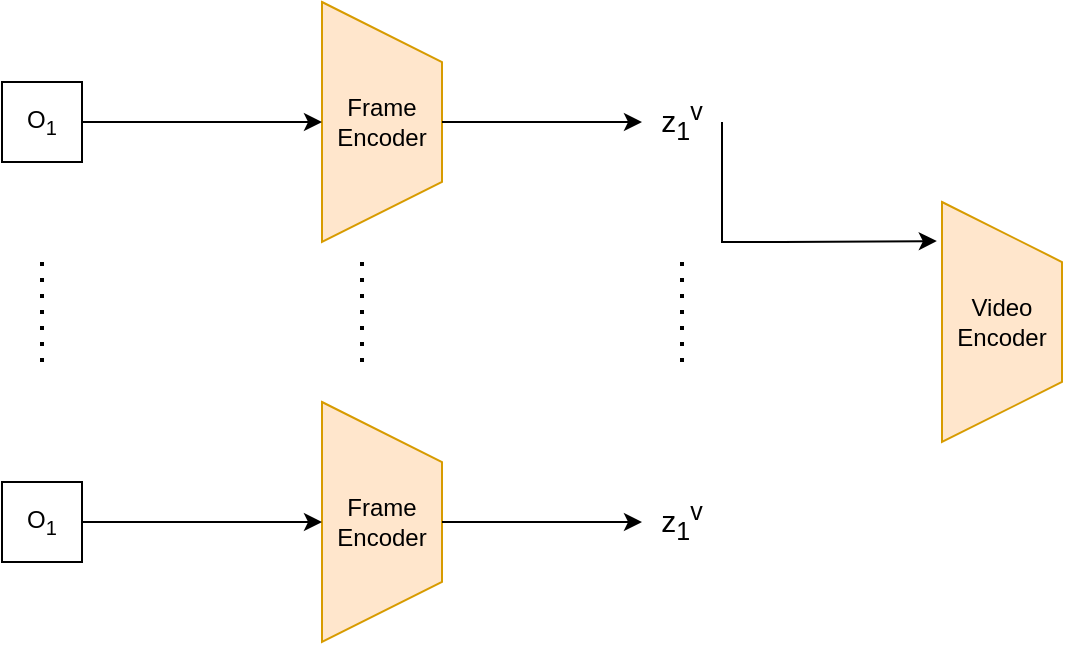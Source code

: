 <mxfile version="26.0.2">
  <diagram name="페이지-1" id="Mom6c_9jRfqcUpi6ijHN">
    <mxGraphModel dx="1143" dy="723" grid="1" gridSize="10" guides="1" tooltips="1" connect="1" arrows="1" fold="1" page="1" pageScale="1" pageWidth="1600" pageHeight="900" math="0" shadow="0">
      <root>
        <mxCell id="0" />
        <mxCell id="1" parent="0" />
        <mxCell id="zmAEal80oU6OlzcknAIO-2" value="" style="shape=trapezoid;perimeter=trapezoidPerimeter;whiteSpace=wrap;html=1;fixedSize=1;rotation=90;fillColor=#ffe6cc;strokeColor=#d79b00;size=30;" vertex="1" parent="1">
          <mxGeometry x="410" y="190" width="120" height="60" as="geometry" />
        </mxCell>
        <mxCell id="zmAEal80oU6OlzcknAIO-7" style="edgeStyle=orthogonalEdgeStyle;rounded=0;orthogonalLoop=1;jettySize=auto;html=1;entryX=0;entryY=0.5;entryDx=0;entryDy=0;" edge="1" parent="1" source="zmAEal80oU6OlzcknAIO-3" target="zmAEal80oU6OlzcknAIO-6">
          <mxGeometry relative="1" as="geometry" />
        </mxCell>
        <mxCell id="zmAEal80oU6OlzcknAIO-3" value="Frame&lt;div&gt;Encoder&lt;/div&gt;" style="text;html=1;align=center;verticalAlign=middle;whiteSpace=wrap;rounded=0;" vertex="1" parent="1">
          <mxGeometry x="440" y="205" width="60" height="30" as="geometry" />
        </mxCell>
        <mxCell id="zmAEal80oU6OlzcknAIO-5" style="edgeStyle=orthogonalEdgeStyle;rounded=0;orthogonalLoop=1;jettySize=auto;html=1;entryX=0;entryY=0.5;entryDx=0;entryDy=0;" edge="1" parent="1" source="zmAEal80oU6OlzcknAIO-4" target="zmAEal80oU6OlzcknAIO-3">
          <mxGeometry relative="1" as="geometry" />
        </mxCell>
        <mxCell id="zmAEal80oU6OlzcknAIO-4" value="O&lt;sub&gt;1&lt;/sub&gt;" style="rounded=0;whiteSpace=wrap;html=1;" vertex="1" parent="1">
          <mxGeometry x="280" y="200" width="40" height="40" as="geometry" />
        </mxCell>
        <mxCell id="zmAEal80oU6OlzcknAIO-19" style="edgeStyle=orthogonalEdgeStyle;rounded=0;orthogonalLoop=1;jettySize=auto;html=1;exitX=1;exitY=0.5;exitDx=0;exitDy=0;entryX=0.163;entryY=1.043;entryDx=0;entryDy=0;entryPerimeter=0;" edge="1" parent="1" source="zmAEal80oU6OlzcknAIO-6" target="zmAEal80oU6OlzcknAIO-17">
          <mxGeometry relative="1" as="geometry">
            <mxPoint x="680" y="280" as="targetPoint" />
            <Array as="points">
              <mxPoint x="640" y="280" />
              <mxPoint x="670" y="280" />
            </Array>
          </mxGeometry>
        </mxCell>
        <mxCell id="zmAEal80oU6OlzcknAIO-6" value="&lt;span&gt;z&lt;sub&gt;1&lt;/sub&gt;&lt;sup&gt;v&lt;/sup&gt;&lt;/span&gt;" style="text;html=1;align=center;verticalAlign=middle;whiteSpace=wrap;rounded=0;fontSize=15;" vertex="1" parent="1">
          <mxGeometry x="600" y="200" width="40" height="40" as="geometry" />
        </mxCell>
        <mxCell id="zmAEal80oU6OlzcknAIO-8" value="" style="shape=trapezoid;perimeter=trapezoidPerimeter;whiteSpace=wrap;html=1;fixedSize=1;rotation=90;fillColor=#ffe6cc;strokeColor=#d79b00;size=30;" vertex="1" parent="1">
          <mxGeometry x="410" y="390" width="120" height="60" as="geometry" />
        </mxCell>
        <mxCell id="zmAEal80oU6OlzcknAIO-9" style="edgeStyle=orthogonalEdgeStyle;rounded=0;orthogonalLoop=1;jettySize=auto;html=1;entryX=0;entryY=0.5;entryDx=0;entryDy=0;" edge="1" parent="1" source="zmAEal80oU6OlzcknAIO-10" target="zmAEal80oU6OlzcknAIO-13">
          <mxGeometry relative="1" as="geometry" />
        </mxCell>
        <mxCell id="zmAEal80oU6OlzcknAIO-10" value="Frame&lt;div&gt;Encoder&lt;/div&gt;" style="text;html=1;align=center;verticalAlign=middle;whiteSpace=wrap;rounded=0;" vertex="1" parent="1">
          <mxGeometry x="440" y="405" width="60" height="30" as="geometry" />
        </mxCell>
        <mxCell id="zmAEal80oU6OlzcknAIO-11" style="edgeStyle=orthogonalEdgeStyle;rounded=0;orthogonalLoop=1;jettySize=auto;html=1;entryX=0;entryY=0.5;entryDx=0;entryDy=0;" edge="1" parent="1" source="zmAEal80oU6OlzcknAIO-12" target="zmAEal80oU6OlzcknAIO-10">
          <mxGeometry relative="1" as="geometry" />
        </mxCell>
        <mxCell id="zmAEal80oU6OlzcknAIO-12" value="O&lt;sub&gt;1&lt;/sub&gt;" style="rounded=0;whiteSpace=wrap;html=1;" vertex="1" parent="1">
          <mxGeometry x="280" y="400" width="40" height="40" as="geometry" />
        </mxCell>
        <mxCell id="zmAEal80oU6OlzcknAIO-13" value="&lt;span&gt;z&lt;sub&gt;1&lt;/sub&gt;&lt;sup&gt;v&lt;/sup&gt;&lt;/span&gt;" style="text;html=1;align=center;verticalAlign=middle;whiteSpace=wrap;rounded=0;fontSize=15;" vertex="1" parent="1">
          <mxGeometry x="600" y="400" width="40" height="40" as="geometry" />
        </mxCell>
        <mxCell id="zmAEal80oU6OlzcknAIO-14" value="" style="endArrow=none;dashed=1;html=1;dashPattern=1 3;strokeWidth=2;rounded=0;" edge="1" parent="1">
          <mxGeometry width="50" height="50" relative="1" as="geometry">
            <mxPoint x="460" y="340" as="sourcePoint" />
            <mxPoint x="460" y="290" as="targetPoint" />
          </mxGeometry>
        </mxCell>
        <mxCell id="zmAEal80oU6OlzcknAIO-15" value="" style="endArrow=none;dashed=1;html=1;dashPattern=1 3;strokeWidth=2;rounded=0;" edge="1" parent="1">
          <mxGeometry width="50" height="50" relative="1" as="geometry">
            <mxPoint x="300" y="340" as="sourcePoint" />
            <mxPoint x="300" y="290" as="targetPoint" />
          </mxGeometry>
        </mxCell>
        <mxCell id="zmAEal80oU6OlzcknAIO-16" value="" style="endArrow=none;dashed=1;html=1;dashPattern=1 3;strokeWidth=2;rounded=0;" edge="1" parent="1">
          <mxGeometry width="50" height="50" relative="1" as="geometry">
            <mxPoint x="620" y="340" as="sourcePoint" />
            <mxPoint x="620" y="290" as="targetPoint" />
          </mxGeometry>
        </mxCell>
        <mxCell id="zmAEal80oU6OlzcknAIO-17" value="" style="shape=trapezoid;perimeter=trapezoidPerimeter;whiteSpace=wrap;html=1;fixedSize=1;rotation=90;fillColor=#ffe6cc;strokeColor=#d79b00;size=30;" vertex="1" parent="1">
          <mxGeometry x="720" y="290" width="120" height="60" as="geometry" />
        </mxCell>
        <mxCell id="zmAEal80oU6OlzcknAIO-18" value="Video&lt;div&gt;Encoder&lt;/div&gt;" style="text;html=1;align=center;verticalAlign=middle;whiteSpace=wrap;rounded=0;" vertex="1" parent="1">
          <mxGeometry x="750" y="305" width="60" height="30" as="geometry" />
        </mxCell>
      </root>
    </mxGraphModel>
  </diagram>
</mxfile>
